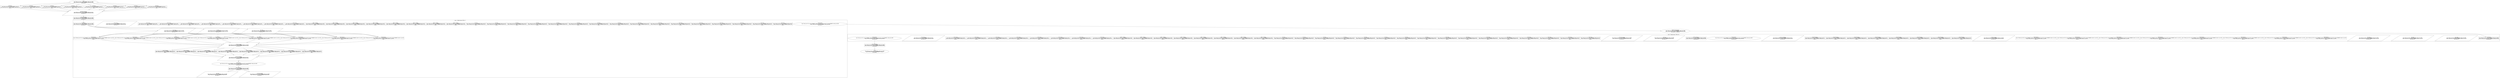 digraph baseline_static_parallelization {
    rankdir=TB;
    node [shape=rectangle];
    
    // Input
    Input [shape=ellipse, label="Input\nInput: [batch_size=1024, seq_len=VARIABLE, hidden_dim=4096]\nOutput: [batch_size=1024, seq_len=VARIABLE, hidden_dim=4096]\nGPU: All GPUs"];
    
    // Embedding Layer - Split across GPUs 0-7 (TP=8)
    Embedding_GPU0 [label="Embedding\nInput: [batch_size=1024, seq_len=VARIABLE, token_ids]\nOutput: [batch_size=1024, seq_len=VARIABLE, hidden_dim=512]\nGPU: 0"];
    Embedding_GPU1 [label="Embedding\nInput: [batch_size=1024, seq_len=VARIABLE, token_ids]\nOutput: [batch_size=1024, seq_len=VARIABLE, hidden_dim=512]\nGPU: 1"];
    Embedding_GPU2 [label="Embedding\nInput: [batch_size=1024, seq_len=VARIABLE, token_ids]\nOutput: [batch_size=1024, seq_len=VARIABLE, hidden_dim=512]\nGPU: 2"];
    Embedding_GPU3 [label="Embedding\nInput: [batch_size=1024, seq_len=VARIABLE, token_ids]\nOutput: [batch_size=1024, seq_len=VARIABLE, hidden_dim=512]\nGPU: 3"];
    Embedding_GPU4 [label="Embedding\nInput: [batch_size=1024, seq_len=VARIABLE, token_ids]\nOutput: [batch_size=1024, seq_len=VARIABLE, hidden_dim=512]\nGPU: 4"];
    Embedding_GPU5 [label="Embedding\nInput: [batch_size=1024, seq_len=VARIABLE, token_ids]\nOutput: [batch_size=1024, seq_len=VARIABLE, hidden_dim=512]\nGPU: 5"];
    Embedding_GPU6 [label="Embedding\nInput: [batch_size=1024, seq_len=VARIABLE, token_ids]\nOutput: [batch_size=1024, seq_len=VARIABLE, hidden_dim=512]\nGPU: 6"];
    Embedding_GPU7 [label="Embedding\nInput: [batch_size=1024, seq_len=VARIABLE, token_ids]\nOutput: [batch_size=1024, seq_len=VARIABLE, hidden_dim=512]\nGPU: 7"];
    Embedding_AllGather [shape=parallelogram, label="Embedding All-Gather\nInput: [batch_size=1024, seq_len=VARIABLE, hidden_dim=512]\nOutput: [batch_size=1024, seq_len=VARIABLE, hidden_dim=4096]\nGPU: GPUs 0-7"];
    
    // Positional Encoding
    Positional_Encoding [label="Positional Encoding\nInput: [batch_size=1024, seq_len=VARIABLE, hidden_dim=4096]\nOutput: [batch_size=1024, seq_len=VARIABLE, hidden_dim=4096]\nGPU: GPUs 0-7"];
    
    // Layer 1 - Pipeline Stage 0 (GPUs 0-7)
    subgraph cluster_layer1 {
        label="Layer 1 - Pipeline Stage 0 (GPUs 0-7)";
        
        // LayerNorm 1
        LayerNorm1 [label="LayerNorm1\nInput: [batch_size=1024, seq_len=VARIABLE, hidden_dim=4096]\nOutput: [batch_size=1024, seq_len=VARIABLE, hidden_dim=4096]\nGPU: GPUs 0-7"];
        
        // Multi-Head Attention - Split across 8 GPUs (TP=8)
        MHA_Query_Split1 [shape=parallelogram, label="Query Split\nInput: [batch_size=1024, seq_len=VARIABLE, hidden_dim=4096]\nOutput: [batch_size=1024, seq_len=VARIABLE, heads=4, d_k=128]\nGPU: GPUs 0-7"];
        MHA_Key_Split1 [shape=parallelogram, label="Key Split\nInput: [batch_size=1024, seq_len=VARIABLE, hidden_dim=4096]\nOutput: [batch_size=1024, seq_len=VARIABLE, heads=4, d_k=128]\nGPU: GPUs 0-7"];
        MHA_Value_Split1 [shape=parallelogram, label="Value Split\nInput: [batch_size=1024, seq_len=VARIABLE, hidden_dim=4096]\nOutput: [batch_size=1024, seq_len=VARIABLE, heads=4, d_k=128]\nGPU: GPUs 0-7"];
        
        MHA_Attention1_GPU0 [label="Flash Attention\nInput: Q=[batch_size=1024, seq_len=VARIABLE, heads=4, d_k=128], K,V=[batch_size=1024, seq_len=VARIABLE, heads=4, d_k=128]\nOutput: [batch_size=1024, seq_len=VARIABLE, heads=4, d_k=128]\nGPU: 0"];
        MHA_Attention1_GPU1 [label="Flash Attention\nInput: Q=[batch_size=1024, seq_len=VARIABLE, heads=4, d_k=128], K,V=[batch_size=1024, seq_len=VARIABLE, heads=4, d_k=128]\nOutput: [batch_size=1024, seq_len=VARIABLE, heads=4, d_k=128]\nGPU: 1"];
        MHA_Attention1_GPU2 [label="Flash Attention\nInput: Q=[batch_size=1024, seq_len=VARIABLE, heads=4, d_k=128], K,V=[batch_size=1024, seq_len=VARIABLE, heads=4, d_k=128]\nOutput: [batch_size=1024, seq_len=VARIABLE, heads=4, d_k=128]\nGPU: 2"];
        MHA_Attention1_GPU3 [label="Flash Attention\nInput: Q=[batch_size=1024, seq_len=VARIABLE, heads=4, d_k=128], K,V=[batch_size=1024, seq_len=VARIABLE, heads=4, d_k=128]\nOutput: [batch_size=1024, seq_len=VARIABLE, heads=4, d_k=128]\nGPU: 3"];
        MHA_Attention1_GPU4 [label="Flash Attention\nInput: Q=[batch_size=1024, seq_len=VARIABLE, heads=4, d_k=128], K,V=[batch_size=1024, seq_len=VARIABLE, heads=4, d_k=128]\nOutput: [batch_size=1024, seq_len=VARIABLE, heads=4, d_k=128]\nGPU: 4"];
        MHA_Attention1_GPU5 [label="Flash Attention\nInput: Q=[batch_size=1024, seq_len=VARIABLE, heads=4, d_k=128], K,V=[batch_size=1024, seq_len=VARIABLE, heads=4, d_k=128]\nOutput: [batch_size=1024, seq_len=VARIABLE, heads=4, d_k=128]\nGPU: 5"];
        MHA_Attention1_GPU6 [label="Flash Attention\nInput: Q=[batch_size=1024, seq_len=VARIABLE, heads=4, d_k=128], K,V=[batch_size=1024, seq_len=VARIABLE, heads=4, d_k=128]\nOutput: [batch_size=1024, seq_len=VARIABLE, heads=4, d_k=128]\nGPU: 6"];
        MHA_Attention1_GPU7 [label="Flash Attention\nInput: Q=[batch_size=1024, seq_len=VARIABLE, heads=4, d_k=128], K,V=[batch_size=1024, seq_len=VARIABLE, heads=4, d_k=128]\nOutput: [batch_size=1024, seq_len=VARIABLE, heads=4, d_k=128]\nGPU: 7"];
        
        MHA_Concat1 [shape=parallelogram, label="Attention Concat\nInput: [batch_size=1024, seq_len=VARIABLE, heads=4, d_k=128]\nOutput: [batch_size=1024, seq_len=VARIABLE, hidden_dim=4096]\nGPU: GPUs 0-7"];
        MHA_Projection1_GPU0 [label="Output Projection\nInput: [batch_size=1024, seq_len=VARIABLE, hidden_dim=512]\nOutput: [batch_size=1024, seq_len=VARIABLE, hidden_dim=512]\nGPU: 0"];
        MHA_Projection1_GPU1 [label="Output Projection\nInput: [batch_size=1024, seq_len=VARIABLE, hidden_dim=512]\nOutput: [batch_size=1024, seq_len=VARIABLE, hidden_dim=512]\nGPU: 1"];
        MHA_Projection1_GPU2 [label="Output Projection\nInput: [batch_size=1024, seq_len=VARIABLE, hidden_dim=512]\nOutput: [batch_size=1024, seq_len=VARIABLE, hidden_dim=512]\nGPU: 2"];
        MHA_Projection1_GPU3 [label="Output Projection\nInput: [batch_size=1024, seq_len=VARIABLE, hidden_dim=512]\nOutput: [batch_size=1024, seq_len=VARIABLE, hidden_dim=512]\nGPU: 3"];
        MHA_Projection1_GPU4 [label="Output Projection\nInput: [batch_size=1024, seq_len=VARIABLE, hidden_dim=512]\nOutput: [batch_size=1024, seq_len=VARIABLE, hidden_dim=512]\nGPU: 4"];
        MHA_Projection1_GPU5 [label="Output Projection\nInput: [batch_size=1024, seq_len=VARIABLE, hidden_dim=512]\nOutput: [batch_size=1024, seq_len=VARIABLE, hidden_dim=512]\nGPU: 5"];
        MHA_Projection1_GPU6 [label="Output Projection\nInput: [batch_size=1024, seq_len=VARIABLE, hidden_dim=512]\nOutput: [batch_size=1024, seq_len=VARIABLE, hidden_dim=512]\nGPU: 6"];
        MHA_Projection1_GPU7 [label="Output Projection\nInput: [batch_size=1024, seq_len=VARIABLE, hidden_dim=512]\nOutput: [batch_size=1024, seq_len=VARIABLE, hidden_dim=512]\nGPU: 7"];
        MHA_AllGather1 [shape=parallelogram, label="Projection All-Gather\nInput: [batch_size=1024, seq_len=VARIABLE, hidden_dim=512]\nOutput: [batch_size=1024, seq_len=VARIABLE, hidden_dim=4096]\nGPU: GPUs 0-7"];
        
        Residual_Add1 [shape=oval, label="Residual Add 1\nInput: [batch_size=1024, seq_len=VARIABLE, hidden_dim=4096], [batch_size=1024, seq_len=VARIABLE, hidden_dim=4096]\nOutput: [batch_size=1024, seq_len=VARIABLE, hidden_dim=4096]\nGPU: GPUs 0-7"];
        
        // FFN for Layer 1
        FFN_LayerNorm1 [label="FFN LayerNorm 1\nInput: [batch_size=1024, seq_len=VARIABLE, hidden_dim=4096]\nOutput: [batch_size=1024, seq_len=VARIABLE, hidden_dim=4096]\nGPU: GPUs 0-7"];
        
        FFN_Gate_Split1 [shape=parallelogram, label="Gate Split\nInput: [batch_size=1024, seq_len=VARIABLE, hidden_dim=4096]\nOutput: [batch_size=1024, seq_len=VARIABLE, ffn_dim=2048]\nGPU: GPUs 0-7"];
        FFN_Up_Split1 [shape=parallelogram, label="Up Projection Split\nInput: [batch_size=1024, seq_len=VARIABLE, hidden_dim=4096]\nOutput: [batch_size=1024, seq_len=VARIABLE, ffn_dim=2048]\nGPU: GPUs 0-7"];
        
        FFN_Gate1_GPU0 [label="Gate Linear\nInput: [batch_size=1024, seq_len=VARIABLE, hidden_dim=512]\nOutput: [batch_size=1024, seq_len=VARIABLE, ffn_dim=1024]\nGPU: 0"];
        FFN_Gate1_GPU1 [label="Gate Linear\nInput: [batch_size=1024, seq_len=VARIABLE, hidden_dim=512]\nOutput: [batch_size=1024, seq_len=VARIABLE, ffn_dim=1024]\nGPU: 1"];
        FFN_Gate1_GPU2 [label="Gate Linear\nInput: [batch_size=1024, seq_len=VARIABLE, hidden_dim=512]\nOutput: [batch_size=1024, seq_len=VARIABLE, ffn_dim=1024]\nGPU: 2"];
        FFN_Gate1_GPU3 [label="Gate Linear\nInput: [batch_size=1024, seq_len=VARIABLE, hidden_dim=512]\nOutput: [batch_size=1024, seq_len=VARIABLE, ffn_dim=1024]\nGPU: 3"];
        FFN_Gate1_GPU4 [label="Gate Linear\nInput: [batch_size=1024, seq_len=VARIABLE, hidden_dim=512]\nOutput: [batch_size=1024, seq_len=VARIABLE, ffn_dim=1024]\nGPU: 4"];
        FFN_Gate1_GPU5 [label="Gate Linear\nInput: [batch_size=1024, seq_len=VARIABLE, hidden_dim=512]\nOutput: [batch_size=1024, seq_len=VARIABLE, ffn_dim=1024]\nGPU: 5"];
        FFN_Gate1_GPU6 [label="Gate Linear\nInput: [batch_size=1024, seq_len=VARIABLE, hidden_dim=512]\nOutput: [batch_size=1024, seq_len=VARIABLE, ffn_dim=1024]\nGPU: 6"];
        FFN_Gate1_GPU7 [label="Gate Linear\nInput: [batch_size=1024, seq_len=VARIABLE, hidden_dim=512]\nOutput: [batch_size=1024, seq_len=VARIABLE, ffn_dim=1024]\nGPU: 7"];
        
        FFN_Up1_GPU0 [label="Up Linear\nInput: [batch_size=1024, seq_len=VARIABLE, hidden_dim=512]\nOutput: [batch_size=1024, seq_len=VARIABLE, ffn_dim=1024]\nGPU: 0"];
        FFN_Up1_GPU1 [label="Up Linear\nInput: [batch_size=1024, seq_len=VARIABLE, hidden_dim=512]\nOutput: [batch_size=1024, seq_len=VARIABLE, ffn_dim=1024]\nGPU: 1"];
        FFN_Up1_GPU2 [label="Up Linear\nInput: [batch_size=1024, seq_len=VARIABLE, hidden_dim=512]\nOutput: [batch_size=1024, seq_len=VARIABLE, ffn_dim=1024]\nGPU: 2"];
        FFN_Up1_GPU3 [label="Up Linear\nInput: [batch_size=1024, seq_len=VARIABLE, hidden_dim=512]\nOutput: [batch_size=1024, seq_len=VARIABLE, ffn_dim=1024]\nGPU: 3"];
        FFN_Up1_GPU4 [label="Up Linear\nInput: [batch_size=1024, seq_len=VARIABLE, hidden_dim=512]\nOutput: [batch_size=1024, seq_len=VARIABLE, ffn_dim=1024]\nGPU: 4"];
        FFN_Up1_GPU5 [label="Up Linear\nInput: [batch_size=1024, seq_len=VARIABLE, hidden_dim=512]\nOutput: [batch_size=1024, seq_len=VARIABLE, ffn_dim=1024]\nGPU: 5"];
        FFN_Up1_GPU6 [label="Up Linear\nInput: [batch_size=1024, seq_len=VARIABLE, hidden_dim=512]\nOutput: [batch_size=1024, seq_len=VARIABLE, ffn_dim=1024]\nGPU: 6"];
        FFN_Up1_GPU7 [label="Up Linear\nInput: [batch_size=1024, seq_len=VARIABLE, hidden_dim=512]\nOutput: [batch_size=1024, seq_len=VARIABLE, ffn_dim=1024]\nGPU: 7"];
        
        FFN_GELU1_GPU0 [label="GELU + Multiply\nInput: [batch_size=1024, seq_len=VARIABLE, ffn_dim=1024]\nOutput: [batch_size=1024, seq_len=VARIABLE, ffn_dim=1024]\nGPU: 0"];
        FFN_GELU1_GPU1 [label="GELU + Multiply\nInput: [batch_size=1024, seq_len=VARIABLE, ffn_dim=1024]\nOutput: [batch_size=1024, seq_len=VARIABLE, ffn_dim=1024]\nGPU: 1"];
        FFN_GELU1_GPU2 [label="GELU + Multiply\nInput: [batch_size=1024, seq_len=VARIABLE, ffn_dim=1024]\nOutput: [batch_size=1024, seq_len=VARIABLE, ffn_dim=1024]\nGPU: 2"];
        FFN_GELU1_GPU3 [label="GELU + Multiply\nInput: [batch_size=1024, seq_len=VARIABLE, ffn_dim=1024]\nOutput: [batch_size=1024, seq_len=VARIABLE, ffn_dim=1024]\nGPU: 3"];
        FFN_GELU1_GPU4 [label="GELU + Multiply\nInput: [batch_size=1024, seq_len=VARIABLE, ffn_dim=1024]\nOutput: [batch_size=1024, seq_len=VARIABLE, ffn_dim=1024]\nGPU: 4"];
        FFN_GELU1_GPU5 [label="GELU + Multiply\nInput: [batch_size=1024, seq_len=VARIABLE, ffn_dim=1024]\nOutput: [batch_size=1024, seq_len=VARIABLE, ffn_dim=1024]\nGPU: 5"];
        FFN_GELU1_GPU6 [label="GELU + Multiply\nInput: [batch_size=1024, seq_len=VARIABLE, ffn_dim=1024]\nOutput: [batch_size=1024, seq_len=VARIABLE, ffn_dim=1024]\nGPU: 6"];
        FFN_GELU1_GPU7 [label="GELU + Multiply\nInput: [batch_size=1024, seq_len=VARIABLE, ffn_dim=1024]\nOutput: [batch_size=1024, seq_len=VARIABLE, ffn_dim=1024]\nGPU: 7"];
        
        FFN_Down1_GPU0 [label="Down Linear\nInput: [batch_size=1024, seq_len=VARIABLE, ffn_dim=1024]\nOutput: [batch_size=1024, seq_len=VARIABLE, hidden_dim=512]\nGPU: 0"];
        FFN_Down1_GPU1 [label="Down Linear\nInput: [batch_size=1024, seq_len=VARIABLE, ffn_dim=1024]\nOutput: [batch_size=1024, seq_len=VARIABLE, hidden_dim=512]\nGPU: 1"];
        FFN_Down1_GPU2 [label="Down Linear\nInput: [batch_size=1024, seq_len=VARIABLE, ffn_dim=1024]\nOutput: [batch_size=1024, seq_len=VARIABLE, hidden_dim=512]\nGPU: 2"];
        FFN_Down1_GPU3 [label="Down Linear\nInput: [batch_size=1024, seq_len=VARIABLE, ffn_dim=1024]\nOutput: [batch_size=1024, seq_len=VARIABLE, hidden_dim=512]\nGPU: 3"];
        FFN_Down1_GPU4 [label="Down Linear\nInput: [batch_size=1024, seq_len=VARIABLE, ffn_dim=1024]\nOutput: [batch_size=1024, seq_len=VARIABLE, hidden_dim=512]\nGPU: 4"];
        FFN_Down1_GPU5 [label="Down Linear\nInput: [batch_size=1024, seq_len=VARIABLE, ffn_dim=1024]\nOutput: [batch_size=1024, seq_len=VARIABLE, hidden_dim=512]\nGPU: 5"];
        FFN_Down1_GPU6 [label="Down Linear\nInput: [batch_size=1024, seq_len=VARIABLE, ffn_dim=1024]\nOutput: [batch_size=1024, seq_len=VARIABLE, hidden_dim=512]\nGPU: 6"];
        FFN_Down1_GPU7 [label="Down Linear\nInput: [batch_size=1024, seq_len=VARIABLE, ffn_dim=1024]\nOutput: [batch_size=1024, seq_len=VARIABLE, hidden_dim=512]\nGPU: 7"];
        
        FFN_AllReduce1 [shape=parallelogram, label="FFN All-Reduce\nInput: [batch_size=1024, seq_len=VARIABLE, hidden_dim=512]\nOutput: [batch_size=1024, seq_len=VARIABLE, hidden_dim=4096]\nGPU: GPUs 0-7"];
        
        Residual_Add2 [shape=oval, label="Residual Add 2\nInput: [batch_size=1024, seq_len=VARIABLE, hidden_dim=4096], [batch_size=1024, seq_len=VARIABLE, hidden_dim=4096]\nOutput: [batch_size=1024, seq_len=VARIABLE, hidden_dim=4096]\nGPU: GPUs 0-7"];
    }
    
    // Pipeline Communication to Stage 1
    Pipeline_Comm1 [shape=ellipse, label="Pipeline Communication\nInput: [batch_size=1024, seq_len=VARIABLE, hidden_dim=4096]\nOutput: [batch_size=1024, seq_len=VARIABLE, hidden_dim=4096]\nGPU: GPUs 0-7 → GPUs 8-15"];
    
    // Layer 2 - Pipeline Stage 1 (GPUs 8-15)
    subgraph cluster_layer2 {
        label="Layer 2 - Pipeline Stage 1 (GPUs 8-15)";
        
        LayerNorm2 [label="LayerNorm2\nInput: [batch_size=1024, seq_len=VARIABLE, hidden_dim=4096]\nOutput: [batch_size=1024, seq_len=VARIABLE, hidden_dim=4096]\nGPU: GPUs 8-15"];
        
        MHA_Query_Split2 [shape=parallelogram, label="Query Split\nInput: [batch_size=1024, seq_len=VARIABLE, hidden_dim=4096]\nOutput: [batch_size=1024, seq_len=VARIABLE, heads=4, d_k=128]\nGPU: GPUs 8-15"];
        MHA_Key_Split2 [shape=parallelogram, label="Key Split\nInput: [batch_size=1024, seq_len=VARIABLE, hidden_dim=4096]\nOutput: [batch_size=1024, seq_len=VARIABLE, heads=4, d_k=128]\nGPU: GPUs 8-15"];
        MHA_Value_Split2 [shape=parallelogram, label="Value Split\nInput: [batch_size=1024, seq_len=VARIABLE, hidden_dim=4096]\nOutput: [batch_size=1024, seq_len=VARIABLE, heads=4, d_k=128]\nGPU: GPUs 8-15"];
        
        MHA_Attention2_GPU8 [label="Flash Attention\nInput: Q=[batch_size=1024, seq_len=VARIABLE, heads=4, d_k=128], K,V=[batch_size=1024, seq_len=VARIABLE, heads=4, d_k=128]\nOutput: [batch_size=1024, seq_len=VARIABLE, heads=4, d_k=128]\nGPU: 8"];
        MHA_Attention2_GPU9 [label="Flash Attention\nInput: Q=[batch_size=1024, seq_len=VARIABLE, heads=4, d_k=128], K,V=[batch_size=1024, seq_len=VARIABLE, heads=4, d_k=128]\nOutput: [batch_size=1024, seq_len=VARIABLE, heads=4, d_k=128]\nGPU: 9"];
        MHA_Attention2_GPU10 [label="Flash Attention\nInput: Q=[batch_size=1024, seq_len=VARIABLE, heads=4, d_k=128], K,V=[batch_size=1024, seq_len=VARIABLE, heads=4, d_k=128]\nOutput: [batch_size=1024, seq_len=VARIABLE, heads=4, d_k=128]\nGPU: 10"];
        MHA_Attention2_GPU11 [label="Flash Attention\nInput: Q=[batch_size=1024, seq_len=VARIABLE, heads=4, d_k=128], K,V=[batch_size=1024, seq_len=VARIABLE, heads=4, d_k=128]\nOutput: [batch_size=1024, seq_len=VARIABLE, heads=4, d_k=128]\nGPU: 11"];
        MHA_Attention2_GPU12 [label="Flash Attention\nInput: Q=[batch_size=1024, seq_len=VARIABLE, heads=4, d_k=128], K,V=[batch_size=1024, seq_len=VARIABLE, heads=4, d_k=128]\nOutput: [batch_size=1024, seq_len=VARIABLE, heads=4, d_k=128]\nGPU: 12"];
        MHA_Attention2_GPU13 [label="Flash Attention\nInput: Q=[batch_size=1024, seq_len=VARIABLE, heads=4, d_k=128], K,V=[batch_size=1024, seq_len=VARIABLE, heads=4, d_k=128]\nOutput: [batch_size=1024, seq_len=VARIABLE, heads=4, d_k=128]\nGPU: 13"];
        MHA_Attention2_GPU14 [label="Flash Attention\nInput: Q=[batch_size=1024, seq_len=VARIABLE, heads=4, d_k=128], K,V=[batch_size=1024, seq_len=VARIABLE, heads=4, d_k=128]\nOutput: [batch_size=1024, seq_len=VARIABLE, heads=4, d_k=128]\nGPU: 14"];
        MHA_Attention2_GPU15 [label="Flash Attention\nInput: Q=[batch_size=1024, seq_len=VARIABLE, heads=4, d_k=128], K,V=[batch_size=1024, seq_len=VARIABLE, heads=4, d_k=128]\nOutput: [batch_size=1024, seq_len=VARIABLE, heads=4, d_k=128]\nGPU: 15"];
        
        MHA_Concat2 [shape=parallelogram, label="Attention Concat\nInput: [batch_size=1024, seq_len=VARIABLE, heads=4, d_k=128]\nOutput: [batch_size=1024, seq_len=VARIABLE, hidden_dim=4096]\nGPU: GPUs 8-15"];
        MHA_Projection2_GPU8 [label="Output Projection\nInput: [batch_size=1024, seq_len=VARIABLE, hidden_dim=512]\nOutput: [batch_size=1024, seq_len=VARIABLE, hidden_dim=512]\nGPU: 8"];
        MHA_Projection2_GPU9 [label="Output Projection\nInput: [batch_size=1024, seq_len=VARIABLE, hidden_dim=512]\nOutput: [batch_size=1024, seq_len=VARIABLE, hidden_dim=512]\nGPU: 9"];
        MHA_Projection2_GPU10 [label="Output Projection\nInput: [batch_size=1024, seq_len=VARIABLE, hidden_dim=512]\nOutput: [batch_size=1024, seq_len=VARIABLE, hidden_dim=512]\nGPU: 10"];
        MHA_Projection2_GPU11 [label="Output Projection\nInput: [batch_size=1024, seq_len=VARIABLE, hidden_dim=512]\nOutput: [batch_size=1024, seq_len=VARIABLE, hidden_dim=512]\nGPU: 11"];
        MHA_Projection2_GPU12 [label="Output Projection\nInput: [batch_size=1024, seq_len=VARIABLE, hidden_dim=512]\nOutput: [batch_size=1024, seq_len=VARIABLE, hidden_dim=512]\nGPU: 12"];
        MHA_Projection2_GPU13 [label="Output Projection\nInput: [batch_size=1024, seq_len=VARIABLE, hidden_dim=512]\nOutput: [batch_size=1024, seq_len=VARIABLE, hidden_dim=512]\nGPU: 13"];
        MHA_Projection2_GPU14 [label="Output Projection\nInput: [batch_size=1024, seq_len=VARIABLE, hidden_dim=512]\nOutput: [batch_size=1024, seq_len=VARIABLE, hidden_dim=512]\nGPU: 14"];
        MHA_Projection2_GPU15 [label="Output Projection\nInput: [batch_size=1024, seq_len=VARIABLE, hidden_dim=512]\nOutput: [batch_size=1024, seq_len=VARIABLE, hidden_dim=512]\nGPU: 15"];
        MHA_AllGather2 [shape=parallelogram, label="Projection All-Gather\nInput: [batch_size=1024, seq_len=VARIABLE, hidden_dim=512]\nOutput: [batch_size=1024, seq_len=VARIABLE, hidden_dim=4096]\nGPU: GPUs 8-15"];
        
        Residual_Add3 [shape=oval, label="Residual Add 3\nInput: [batch_size=1024, seq_len=VARIABLE, hidden_dim=4096], [batch_size=1024, seq_len=VARIABLE, hidden_dim=4096]\nOutput: [batch_size=1024, seq_len=VARIABLE, hidden_dim=4096]\nGPU: GPUs 8-15"];
        
        // FFN for Layer 2
        FFN_LayerNorm2 [label="FFN LayerNorm 2\nInput: [batch_size=1024, seq_len=VARIABLE, hidden_dim=4096]\nOutput: [batch_size=1024, seq_len=VARIABLE, hidden_dim=4096]\nGPU: GPUs 8-15"];
        
        FFN_Gate_Split2 [shape=parallelogram, label="Gate Split\nInput: [batch_size=1024, seq_len=VARIABLE, hidden_dim=4096]\nOutput: [batch_size=1024, seq_len=VARIABLE, ffn_dim=2048]\nGPU: GPUs 8-15"];
        FFN_Up_Split2 [shape=parallelogram, label="Up Projection Split\nInput: [batch_size=1024, seq_len=VARIABLE, hidden_dim=4096]\nOutput: [batch_size=1024, seq_len=VARIABLE, ffn_dim=2048]\nGPU: GPUs 8-15"];
        
        FFN_Gate2_GPU8 [label="Gate Linear\nInput: [batch_size=1024, seq_len=VARIABLE, hidden_dim=512]\nOutput: [batch_size=1024, seq_len=VARIABLE, ffn_dim=1024]\nGPU: 8"];
        FFN_Gate2_GPU9 [label="Gate Linear\nInput: [batch_size=1024, seq_len=VARIABLE, hidden_dim=512]\nOutput: [batch_size=1024, seq_len=VARIABLE, ffn_dim=1024]\nGPU: 9"];
        FFN_Gate2_GPU10 [label="Gate Linear\nInput: [batch_size=1024, seq_len=VARIABLE, hidden_dim=512]\nOutput: [batch_size=1024, seq_len=VARIABLE, ffn_dim=1024]\nGPU: 10"];
        FFN_Gate2_GPU11 [label="Gate Linear\nInput: [batch_size=1024, seq_len=VARIABLE, hidden_dim=512]\nOutput: [batch_size=1024, seq_len=VARIABLE, ffn_dim=1024]\nGPU: 11"];
        FFN_Gate2_GPU12 [label="Gate Linear\nInput: [batch_size=1024, seq_len=VARIABLE, hidden_dim=512]\nOutput: [batch_size=1024, seq_len=VARIABLE, ffn_dim=1024]\nGPU: 12"];
        FFN_Gate2_GPU13 [label="Gate Linear\nInput: [batch_size=1024, seq_len=VARIABLE, hidden_dim=512]\nOutput: [batch_size=1024, seq_len=VARIABLE, ffn_dim=1024]\nGPU: 13"];
        FFN_Gate2_GPU14 [label="Gate Linear\nInput: [batch_size=1024, seq_len=VARIABLE, hidden_dim=512]\nOutput: [batch_size=1024, seq_len=VARIABLE, ffn_dim=1024]\nGPU: 14"];
        FFN_Gate2_GPU15 [label="Gate Linear\nInput: [batch_size=1024, seq_len=VARIABLE, hidden_dim=512]\nOutput: [batch_size=1024, seq_len=VARIABLE, ffn_dim=1024]\nGPU: 15"];
        
        FFN_Up2_GPU8 [label="Up Linear\nInput: [batch_size=1024, seq_len=VARIABLE, hidden_dim=512]\nOutput: [batch_size=1024, seq_len=VARIABLE, ffn_dim=1024]\nGPU: 8"];
        FFN_Up2_GPU9 [label="Up Linear\nInput: [batch_size=1024, seq_len=VARIABLE, hidden_dim=512]\nOutput: [batch_size=1024, seq_len=VARIABLE, ffn_dim=1024]\nGPU: 9"];
        FFN_Up2_GPU10 [label="Up Linear\nInput: [batch_size=1024, seq_len=VARIABLE, hidden_dim=512]\nOutput: [batch_size=1024, seq_len=VARIABLE, ffn_dim=1024]\nGPU: 10"];
        FFN_Up2_GPU11 [label="Up Linear\nInput: [batch_size=1024, seq_len=VARIABLE, hidden_dim=512]\nOutput: [batch_size=1024, seq_len=VARIABLE, ffn_dim=1024]\nGPU: 11"];
        FFN_Up2_GPU12 [label="Up Linear\nInput: [batch_size=1024, seq_len=VARIABLE, hidden_dim=512]\nOutput: [batch_size=1024, seq_len=VARIABLE, ffn_dim=1024]\nGPU: 12"];
        FFN_Up2_GPU13 [label="Up Linear\nInput: [batch_size=1024, seq_len=VARIABLE, hidden_dim=512]\nOutput: [batch_size=1024, seq_len=VARIABLE, ffn_dim=1024]\nGPU: 13"];
        FFN_Up2_GPU14 [label="Up Linear\nInput: [batch_size=1024, seq_len=VARIABLE, hidden_dim=512]\nOutput: [batch_size=1024, seq_len=VARIABLE, ffn_dim=1024]\nGPU: 14"];
        FFN_Up2_GPU15 [label="Up Linear\nInput: [batch_size=1024, seq_len=VARIABLE, hidden_dim=512]\nOutput: [batch_size=1024, seq_len=VARIABLE, ffn_dim=1024]\nGPU: 15"];
        
        FFN_GELU2_GPU8 [label="GELU + Multiply\nInput: [batch_size=1024, seq_len=VARIABLE, ffn_dim=1024]\nOutput: [batch_size=1024, seq_len=VARIABLE, ffn_dim=1024]\nGPU: 8"];
        FFN_GELU2_GPU9 [label="GELU + Multiply\nInput: [batch_size=1024, seq_len=VARIABLE, ffn_dim=1024]\nOutput: [batch_size=1024, seq_len=VARIABLE, ffn_dim=1024]\nGPU: 9"];
        FFN_GELU2_GPU10 [label="GELU + Multiply\nInput: [batch_size=1024, seq_len=VARIABLE, ffn_dim=1024]\nOutput: [batch_size=1024, seq_len=VARIABLE, ffn_dim=1024]\nGPU: 10"];
        FFN_GELU2_GPU11 [label="GELU + Multiply\nInput: [batch_size=1024, seq_len=VARIABLE, ffn_dim=1024]\nOutput: [batch_size=1024, seq_len=VARIABLE, ffn_dim=1024]\nGPU: 11"];
        FFN_GELU2_GPU12 [label="GELU + Multiply\nInput: [batch_size=1024, seq_len=VARIABLE, ffn_dim=1024]\nOutput: [batch_size=1024, seq_len=VARIABLE, ffn_dim=1024]\nGPU: 12"];
        FFN_GELU2_GPU13 [label="GELU + Multiply\nInput: [batch_size=1024, seq_len=VARIABLE, ffn_dim=1024]\nOutput: [batch_size=1024, seq_len=VARIABLE, ffn_dim=1024]\nGPU: 13"];
        FFN_GELU2_GPU14 [label="GELU + Multiply\nInput: [batch_size=1024, seq_len=VARIABLE, ffn_dim=1024]\nOutput: [batch_size=1024, seq_len=VARIABLE, ffn_dim=1024]\nGPU: 14"];
        FFN_GELU2_GPU15 [label="GELU + Multiply\nInput: [batch_size=1024, seq_len=VARIABLE, ffn_dim=1024]\nOutput: [batch_size=1024, seq_len=VARIABLE, ffn_dim=1024]\nGPU: 15"];
        
        FFN_Down2_GPU8 [label="Down Linear\nInput: [batch_size=1024, seq_len=VARIABLE, ffn_dim=1024]\nOutput: [batch_size=1024, seq_len=VARIABLE, hidden_dim=512]\nGPU: 8"];
        FFN_Down2_GPU9 [label="Down Linear\nInput: [batch_size=1024, seq_len=VARIABLE, ffn_dim=1024]\nOutput: [batch_size=1024, seq_len=VARIABLE, hidden_dim=512]\nGPU: 9"];
        FFN_Down2_GPU10 [label="Down Linear\nInput: [batch_size=1024, seq_len=VARIABLE, ffn_dim=1024]\nOutput: [batch_size=1024, seq_len=VARIABLE, hidden_dim=512]\nGPU: 10"];
        FFN_Down2_GPU11 [label="Down Linear\nInput: [batch_size=1024, seq_len=VARIABLE, ffn_dim=1024]\nOutput: [batch_size=1024, seq_len=VARIABLE, hidden_dim=512]\nGPU: 11"];
        FFN_Down2_GPU12 [label="Down Linear\nInput: [batch_size=1024, seq_len=VARIABLE, ffn_dim=1024]\nOutput: [batch_size=1024, seq_len=VARIABLE, hidden_dim=512]\nGPU: 12"];
        FFN_Down2_GPU13 [label="Down Linear\nInput: [batch_size=1024, seq_len=VARIABLE, ffn_dim=1024]\nOutput: [batch_size=1024, seq_len=VARIABLE, hidden_dim=512]\nGPU: 13"];
        FFN_Down2_GPU14 [label="Down Linear\nInput: [batch_size=1024, seq_len=VARIABLE, ffn_dim=1024]\nOutput: [batch_size=1024, seq_len=VARIABLE, hidden_dim=512]\nGPU: 14"];
        FFN_Down2_GPU15 [label="Down Linear\nInput: [batch_size=1024, seq_len=VARIABLE, ffn_dim=1024]\nOutput: [batch_size=1024, seq_len=VARIABLE, hidden_dim=512]\nGPU: 15"];
        
        FFN_AllReduce2 [shape=parallelogram, label="FFN All-Reduce\nInput: [batch_size=1024, seq_len=VARIABLE, hidden_dim=512]\nOutput: [batch_size=1024, seq_len=VARIABLE, hidden_dim=4096]\nGPU: GPUs 8-15"];
        
        Residual_Add4 [shape=oval, label="Residual Add 4\nInput: [batch_size=1024, seq_len=VARIABLE, hidden_dim=4096], [batch_size=1024, seq_len=VARIABLE, hidden_dim=4096]\nOutput: [batch_size=1024, seq_len=VARIABLE, hidden_dim=4096]\nGPU: GPUs 8-15"];
    }
    
    // Continue with Layer 3 and 4...
    // (Similar structure for remaining layers)
    
    // Output Layer
    Output_LayerNorm [label="Output LayerNorm\nInput: [batch_size=1024, seq_len=VARIABLE, hidden_dim=4096]\nOutput: [batch_size=1024, seq_len=VARIABLE, hidden_dim=4096]\nGPU: All GPUs"];
    Output [shape=ellipse, label="Output\nInput: [batch_size=1024, seq_len=VARIABLE, hidden_dim=4096]\nOutput: [batch_size=1024, seq_len=VARIABLE, vocab_size]\nGPU: All GPUs"];
    
    // Edges
    Input -> Embedding_GPU0;
    Input -> Embedding_GPU1;
    Input -> Embedding_GPU2;
    Input -> Embedding_GPU3;
    Input -> Embedding_GPU4;
    Input -> Embedding_GPU5;
    Input -> Embedding_GPU6;
    Input -> Embedding_GPU7;
    
    Embedding_GPU0 -> Embedding_AllGather;
    Embedding_GPU1 -> Embedding_AllGather;
    Embedding_GPU2 -> Embedding_AllGather;
    Embedding_GPU3 -> Embedding_AllGather;
    Embedding_GPU4 -> Embedding_AllGather;
    Embedding_GPU5 -> Embedding_AllGather;
    Embedding_GPU6 -> Embedding_AllGather;
    Embedding_GPU7 -> Embedding_AllGather;
    
    Embedding_AllGather -> Positional_Encoding -> LayerNorm1;
    
    // Layer 1 attention
    LayerNorm1 -> MHA_Query_Split1;
    LayerNorm1 -> MHA_Key_Split1;
    LayerNorm1 -> MHA_Value_Split1;
    
    MHA_Query_Split1 -> MHA_Attention1_GPU0;
    MHA_Query_Split1 -> MHA_Attention1_GPU1;
    MHA_Query_Split1 -> MHA_Attention1_GPU2;
    MHA_Query_Split1 -> MHA_Attention1_GPU3;
    MHA_Query_Split1 -> MHA_Attention1_GPU4;
    MHA_Query_Split1 -> MHA_Attention1_GPU5;
    MHA_Query_Split1 -> MHA_Attention1_GPU6;
    MHA_Query_Split1 -> MHA_Attention1_GPU7;
    
    MHA_Key_Split1 -> MHA_Attention1_GPU0;
    MHA_Key_Split1 -> MHA_Attention1_GPU1;
    MHA_Key_Split1 -> MHA_Attention1_GPU2;
    MHA_Key_Split1 -> MHA_Attention1_GPU3;
    MHA_Key_Split1 -> MHA_Attention1_GPU4;
    MHA_Key_Split1 -> MHA_Attention1_GPU5;
    MHA_Key_Split1 -> MHA_Attention1_GPU6;
    MHA_Key_Split1 -> MHA_Attention1_GPU7;
    
    MHA_Value_Split1 -> MHA_Attention1_GPU0;
    MHA_Value_Split1 -> MHA_Attention1_GPU1;
    MHA_Value_Split1 -> MHA_Attention1_GPU2;
    MHA_Value_Split1 -> MHA_Attention1_GPU3;
    MHA_Value_Split1 -> MHA_Attention1_GPU4;
    MHA_Value_Split1 -> MHA_Attention1_GPU5;
    MHA_Value_Split1 -> MHA_Attention1_GPU6;
    MHA_Value_Split1 -> MHA_Attention1_GPU7;
    
    MHA_Attention1_GPU0 -> MHA_Concat1;
    MHA_Attention1_GPU1 -> MHA_Concat1;
    MHA_Attention1_GPU2 -> MHA_Concat1;
    MHA_Attention1_GPU3 -> MHA_Concat1;
    MHA_Attention1_GPU4 -> MHA_Concat1;
    MHA_Attention1_GPU5 -> MHA_Concat1;
    MHA_Attention1_GPU6 -> MHA_Concat1;
    MHA_Attention1_GPU7 -> MHA_Concat1;
    
    MHA_Concat1 -> MHA_Projection1_GPU0;
    MHA_Concat1 -> MHA_Projection1_GPU1;
    MHA_Concat1 -> MHA_Projection1_GPU2;
    MHA_Concat1 -> MHA_Projection1_GPU3;
    MHA_Concat1 -> MHA_Projection1_GPU4;
    MHA_Concat1 -> MHA_Projection1_GPU5;
    MHA_Concat1 -> MHA_Projection1_GPU6;
    MHA_Concat1 -> MHA_Projection1_GPU7;
    
    MHA_Projection1_GPU0 -> MHA_AllGather1;
    MHA_Projection1_GPU1 -> MHA_AllGather1;
    MHA_Projection1_GPU2 -> MHA_AllGather1;
    MHA_Projection1_GPU3 -> MHA_AllGather1;
    MHA_Projection1_GPU4 -> MHA_AllGather1;
    MHA_Projection1_GPU5 -> MHA_AllGather1;
    MHA_Projection1_GPU6 -> MHA_AllGather1;
    MHA_Projection1_GPU7 -> MHA_AllGather1;
    
    Residual_Add1 -> MHA_AllGather1 [style=dashed];
    MHA_AllGather1 -> Residual_Add1;
    Residual_Add1 -> FFN_LayerNorm1;
    
    // Continue with FFN layer 1...
    FFN_LayerNorm1 -> FFN_Gate_Split1;
    FFN_LayerNorm1 -> FFN_Up_Split1;
    
    // Pipeline communication
    Residual_Add2 -> Pipeline_Comm1;
    Pipeline_Comm1 -> LayerNorm2;
    
    // Continue with remaining layers...
    Residual_Add4 -> Output_LayerNorm;
    Output_LayerNorm -> Output;
}